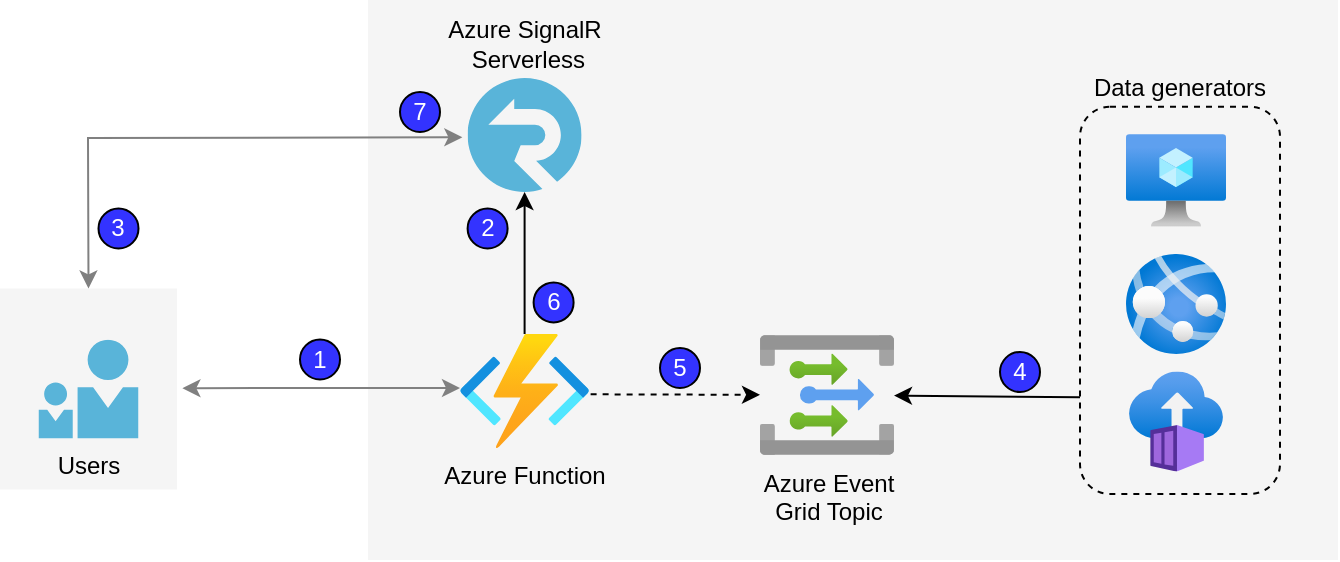 <mxfile version="16.5.1" type="device"><diagram id="WI9T0HZ2pTsCkuznbFz-" name="Page-1"><mxGraphModel dx="918" dy="714" grid="1" gridSize="10" guides="1" tooltips="1" connect="1" arrows="1" fold="1" page="1" pageScale="1" pageWidth="827" pageHeight="1169" math="0" shadow="0"><root><mxCell id="0"/><mxCell id="1" parent="0"/><mxCell id="yIlqXNv4PA9Dnh1hxRCn-52" value="" style="rounded=0;whiteSpace=wrap;html=1;fillColor=#f5f5f5;strokeColor=none;fontColor=#333333;" parent="1" vertex="1"><mxGeometry x="414" y="304" width="485" height="280" as="geometry"/></mxCell><mxCell id="yIlqXNv4PA9Dnh1hxRCn-51" value="" style="rounded=0;whiteSpace=wrap;html=1;fillColor=#f5f5f5;strokeColor=none;fontColor=#333333;" parent="1" vertex="1"><mxGeometry x="230" y="448.25" width="88.5" height="100.5" as="geometry"/></mxCell><mxCell id="yIlqXNv4PA9Dnh1hxRCn-22" value="Users" style="aspect=fixed;html=1;perimeter=none;align=center;shadow=0;dashed=0;image;fontSize=12;image=img/lib/mscae/PersonWithFriend.svg;labelBackgroundColor=none;" parent="1" vertex="1"><mxGeometry x="249.25" y="473.75" width="50" height="49.5" as="geometry"/></mxCell><mxCell id="yIlqXNv4PA9Dnh1hxRCn-53" style="edgeStyle=elbowEdgeStyle;rounded=0;orthogonalLoop=1;jettySize=auto;elbow=vertical;html=1;entryX=-0.054;entryY=0.532;entryDx=0;entryDy=0;entryPerimeter=0;startArrow=classic;startFill=1;strokeColor=#808080;" parent="1" edge="1"><mxGeometry relative="1" as="geometry"><mxPoint x="321.2" y="498.08" as="sourcePoint"/><mxPoint x="460.0" y="498.136" as="targetPoint"/></mxGeometry></mxCell><mxCell id="b382h7ifIdeGzSIcf73E-3" value="" style="edgeStyle=orthogonalEdgeStyle;rounded=0;orthogonalLoop=1;jettySize=auto;html=1;" edge="1" parent="1" source="b382h7ifIdeGzSIcf73E-1" target="b382h7ifIdeGzSIcf73E-2"><mxGeometry relative="1" as="geometry"/></mxCell><mxCell id="b382h7ifIdeGzSIcf73E-1" value="Azure Function" style="aspect=fixed;html=1;points=[];align=center;image;fontSize=12;image=img/lib/azure2/compute/Function_Apps.svg;labelBackgroundColor=none;" vertex="1" parent="1"><mxGeometry x="460" y="471" width="64.6" height="57" as="geometry"/></mxCell><mxCell id="b382h7ifIdeGzSIcf73E-2" value="Azure SignalR&lt;br&gt;&amp;nbsp;Serverless" style="sketch=0;aspect=fixed;html=1;points=[];align=center;image;fontSize=12;image=img/lib/mscae/SignalR.svg;labelBackgroundColor=none;labelPosition=center;verticalLabelPosition=top;verticalAlign=bottom;" vertex="1" parent="1"><mxGeometry x="463.8" y="343" width="57" height="57" as="geometry"/></mxCell><mxCell id="b382h7ifIdeGzSIcf73E-4" value="" style="endArrow=classic;startArrow=classic;html=1;rounded=0;exitX=0.5;exitY=0;exitDx=0;exitDy=0;entryX=-0.046;entryY=0.52;entryDx=0;entryDy=0;entryPerimeter=0;strokeColor=#808080;" edge="1" parent="1" source="yIlqXNv4PA9Dnh1hxRCn-51" target="b382h7ifIdeGzSIcf73E-2"><mxGeometry width="50" height="50" relative="1" as="geometry"><mxPoint x="340" y="410" as="sourcePoint"/><mxPoint x="390" y="360" as="targetPoint"/><Array as="points"><mxPoint x="274" y="373"/></Array></mxGeometry></mxCell><mxCell id="b382h7ifIdeGzSIcf73E-5" value="" style="endArrow=classic;html=1;rounded=0;strokeColor=#000000;exitX=1.011;exitY=0.529;exitDx=0;exitDy=0;exitPerimeter=0;dashed=1;" edge="1" parent="1" source="b382h7ifIdeGzSIcf73E-1" target="b382h7ifIdeGzSIcf73E-6"><mxGeometry width="50" height="50" relative="1" as="geometry"><mxPoint x="550" y="670" as="sourcePoint"/><mxPoint x="600" y="620" as="targetPoint"/></mxGeometry></mxCell><mxCell id="b382h7ifIdeGzSIcf73E-6" value="Azure Event &lt;br&gt;Grid Topic" style="aspect=fixed;html=1;points=[];align=center;image;fontSize=12;image=img/lib/azure2/integration/Event_Grid_Topics.svg;labelBackgroundColor=none;" vertex="1" parent="1"><mxGeometry x="610" y="471.5" width="67" height="60" as="geometry"/></mxCell><mxCell id="b382h7ifIdeGzSIcf73E-21" value="" style="group" vertex="1" connectable="0" parent="1"><mxGeometry x="770" y="357.38" width="100" height="193.62" as="geometry"/></mxCell><mxCell id="b382h7ifIdeGzSIcf73E-20" value="Data generators" style="rounded=1;whiteSpace=wrap;html=1;labelBackgroundColor=none;fillColor=none;dashed=1;labelPosition=center;verticalLabelPosition=top;align=center;verticalAlign=bottom;" vertex="1" parent="b382h7ifIdeGzSIcf73E-21"><mxGeometry width="100" height="193.62" as="geometry"/></mxCell><mxCell id="b382h7ifIdeGzSIcf73E-17" value="" style="html=1;points=[];align=center;image;fontSize=12;image=img/lib/azure2/compute/Container_Instances.svg;labelBackgroundColor=none;" vertex="1" parent="b382h7ifIdeGzSIcf73E-21"><mxGeometry x="23" y="132.37" width="50" height="50" as="geometry"/></mxCell><mxCell id="b382h7ifIdeGzSIcf73E-18" value="" style="aspect=fixed;html=1;points=[];align=center;image;fontSize=12;image=img/lib/azure2/compute/App_Services.svg;labelBackgroundColor=none;" vertex="1" parent="b382h7ifIdeGzSIcf73E-21"><mxGeometry x="23" y="73.62" width="50" height="50" as="geometry"/></mxCell><mxCell id="b382h7ifIdeGzSIcf73E-19" value="" style="aspect=fixed;html=1;points=[];align=center;image;fontSize=12;image=img/lib/azure2/compute/Virtual_Machine.svg;labelBackgroundColor=none;" vertex="1" parent="b382h7ifIdeGzSIcf73E-21"><mxGeometry x="23" y="13.62" width="50" height="46.38" as="geometry"/></mxCell><mxCell id="b382h7ifIdeGzSIcf73E-22" value="" style="endArrow=classic;html=1;rounded=0;strokeColor=#000000;exitX=0;exitY=0.75;exitDx=0;exitDy=0;" edge="1" parent="1" source="b382h7ifIdeGzSIcf73E-20" target="b382h7ifIdeGzSIcf73E-6"><mxGeometry width="50" height="50" relative="1" as="geometry"><mxPoint x="680" y="710" as="sourcePoint"/><mxPoint x="730" y="660" as="targetPoint"/></mxGeometry></mxCell><mxCell id="uwpfYTLMV77C3kLgP3JV-1" value="1" style="ellipse;whiteSpace=wrap;html=1;aspect=fixed;labelBackgroundColor=none;fillColor=#3333FF;fontColor=#FFFFFF;" vertex="1" parent="1"><mxGeometry x="380" y="473.75" width="20" height="20" as="geometry"/></mxCell><mxCell id="uwpfYTLMV77C3kLgP3JV-2" value="2" style="ellipse;whiteSpace=wrap;html=1;aspect=fixed;labelBackgroundColor=none;fillColor=#3333FF;fontColor=#FFFFFF;" vertex="1" parent="1"><mxGeometry x="463.8" y="408.25" width="20" height="20" as="geometry"/></mxCell><mxCell id="uwpfYTLMV77C3kLgP3JV-3" value="4" style="ellipse;whiteSpace=wrap;html=1;aspect=fixed;labelBackgroundColor=none;fillColor=#3333FF;fontColor=#FFFFFF;" vertex="1" parent="1"><mxGeometry x="730" y="480" width="20" height="20" as="geometry"/></mxCell><mxCell id="uwpfYTLMV77C3kLgP3JV-5" value="3" style="ellipse;whiteSpace=wrap;html=1;aspect=fixed;labelBackgroundColor=none;fillColor=#3333FF;fontColor=#FFFFFF;" vertex="1" parent="1"><mxGeometry x="279.25" y="408.25" width="20" height="20" as="geometry"/></mxCell><mxCell id="uwpfYTLMV77C3kLgP3JV-6" value="5" style="ellipse;whiteSpace=wrap;html=1;aspect=fixed;labelBackgroundColor=none;fillColor=#3333FF;fontColor=#FFFFFF;" vertex="1" parent="1"><mxGeometry x="560" y="478" width="20" height="20" as="geometry"/></mxCell><mxCell id="uwpfYTLMV77C3kLgP3JV-8" value="6" style="ellipse;whiteSpace=wrap;html=1;aspect=fixed;labelBackgroundColor=none;fillColor=#3333FF;fontColor=#FFFFFF;" vertex="1" parent="1"><mxGeometry x="496.8" y="445.19" width="20" height="20" as="geometry"/></mxCell><mxCell id="uwpfYTLMV77C3kLgP3JV-9" value="7" style="ellipse;whiteSpace=wrap;html=1;aspect=fixed;labelBackgroundColor=none;fillColor=#3333FF;fontColor=#FFFFFF;" vertex="1" parent="1"><mxGeometry x="430" y="350" width="20" height="20" as="geometry"/></mxCell></root></mxGraphModel></diagram></mxfile>